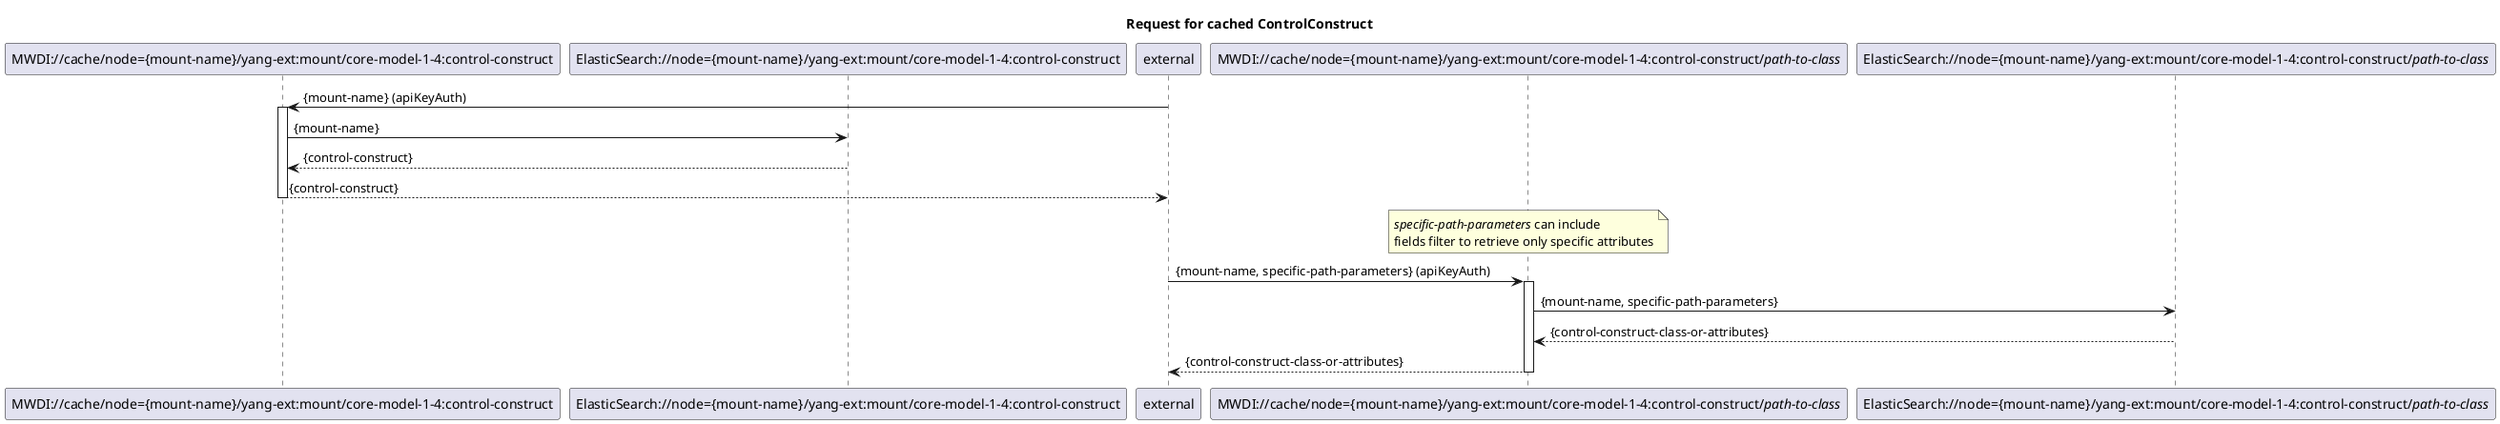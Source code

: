 @startuml 200_CacheControlConstruct

title  Request for cached ControlConstruct

participant "external" as requestor
participant "MWDI://cache/node={mount-name}/yang-ext:mount/core-model-1-4:control-construct" as CacheControlConstruct
participant "ElasticSearch://node={mount-name}/yang-ext:mount/core-model-1-4:control-construct" as EsControlConstruct

requestor -> CacheControlConstruct: {mount-name} (apiKeyAuth)
activate CacheControlConstruct


CacheControlConstruct -> EsControlConstruct: {mount-name}
EsControlConstruct --> CacheControlConstruct: {control-construct}

CacheControlConstruct --> requestor: {control-construct}
deactivate CacheControlConstruct


participant "external" as requestor
participant "MWDI://cache/node={mount-name}/yang-ext:mount/core-model-1-4:control-construct/<i>path-to-class</i>" as CacheControlConstructClass
participant "ElasticSearch://node={mount-name}/yang-ext:mount/core-model-1-4:control-construct/<i>path-to-class</i>" as EsControlConstructClass

note over CacheControlConstructClass: <i>specific-path-parameters</i> can include \nfields filter to retrieve only specific attributes
requestor -> CacheControlConstructClass: {mount-name, specific-path-parameters} (apiKeyAuth)
activate CacheControlConstructClass

CacheControlConstructClass -> EsControlConstructClass: {mount-name, specific-path-parameters}
EsControlConstructClass --> CacheControlConstructClass: {control-construct-class-or-attributes}

CacheControlConstructClass --> requestor: {control-construct-class-or-attributes}
deactivate CacheControlConstructClass


@enduml
